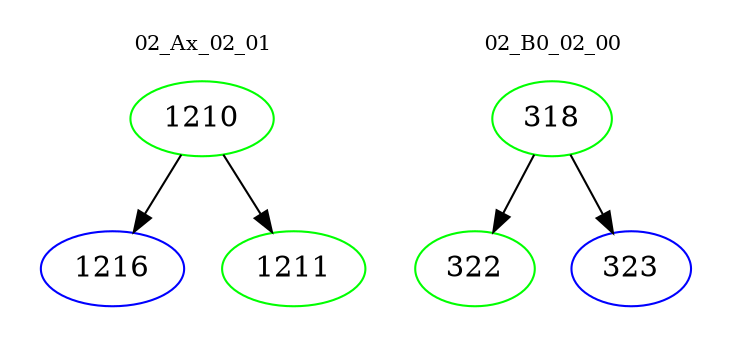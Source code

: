digraph{
subgraph cluster_0 {
color = white
label = "02_Ax_02_01";
fontsize=10;
T0_1210 [label="1210", color="green"]
T0_1210 -> T0_1216 [color="black"]
T0_1216 [label="1216", color="blue"]
T0_1210 -> T0_1211 [color="black"]
T0_1211 [label="1211", color="green"]
}
subgraph cluster_1 {
color = white
label = "02_B0_02_00";
fontsize=10;
T1_318 [label="318", color="green"]
T1_318 -> T1_322 [color="black"]
T1_322 [label="322", color="green"]
T1_318 -> T1_323 [color="black"]
T1_323 [label="323", color="blue"]
}
}

